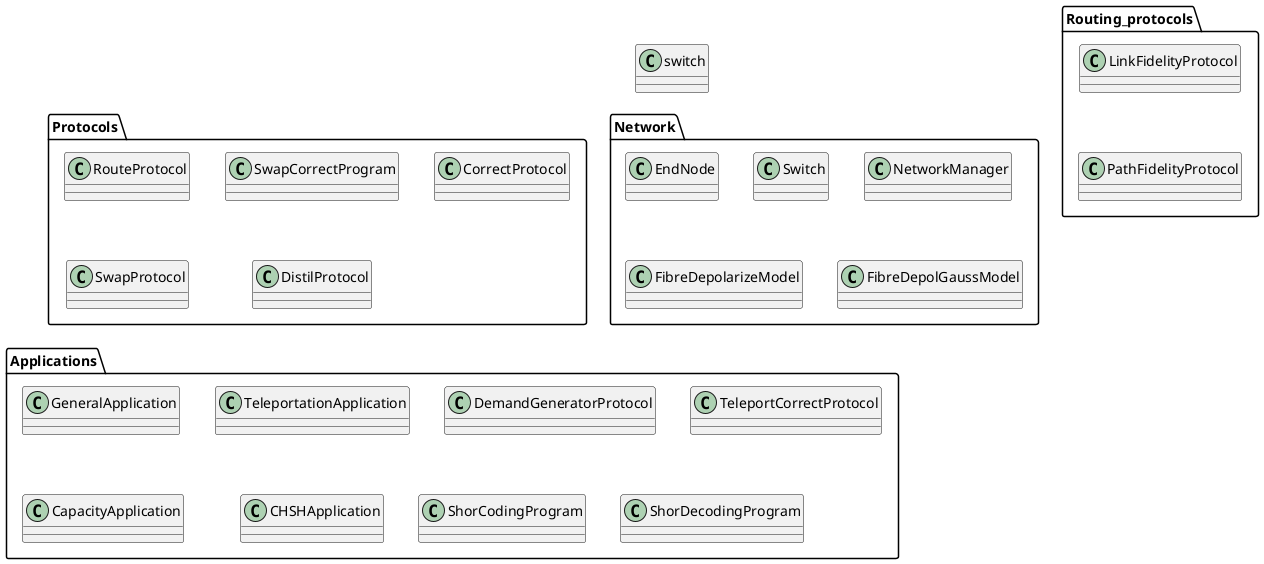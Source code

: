 @startuml
' Define each box (script) as a package
package "Routing_protocols" {
    class LinkFidelityProtocol
    class PathFidelityProtocol
}

package "Protocols" {
    class RouteProtocol
    class SwapProtocol
    class SwapCorrectProgram
    class CorrectProtocol
    class DistilProtocol
}

package "Network" {
    class Switch
    class EndNode
    class NetworkManager
    class FibreDepolarizeModel
    class FibreDepolGaussModel
}

package "Applications" {
    class GeneralApplication
    class CapacityApplication
    class TeleportationApplication
    class DemandGeneratorProtocol
    class TeleportCorrectProtocol
    class CHSHApplication
    class ShorCodingProgram
    class ShorDecodingProgram
}

' Layout hints to make the diagram more squared
LinkFidelityProtocol -[hidden]- PathFidelityProtocol
RouteProtocol -[hidden]- SwapProtocol
switch -[hidden]- EndNode
GeneralApplication -[hidden]- CapacityApplication
@enduml
